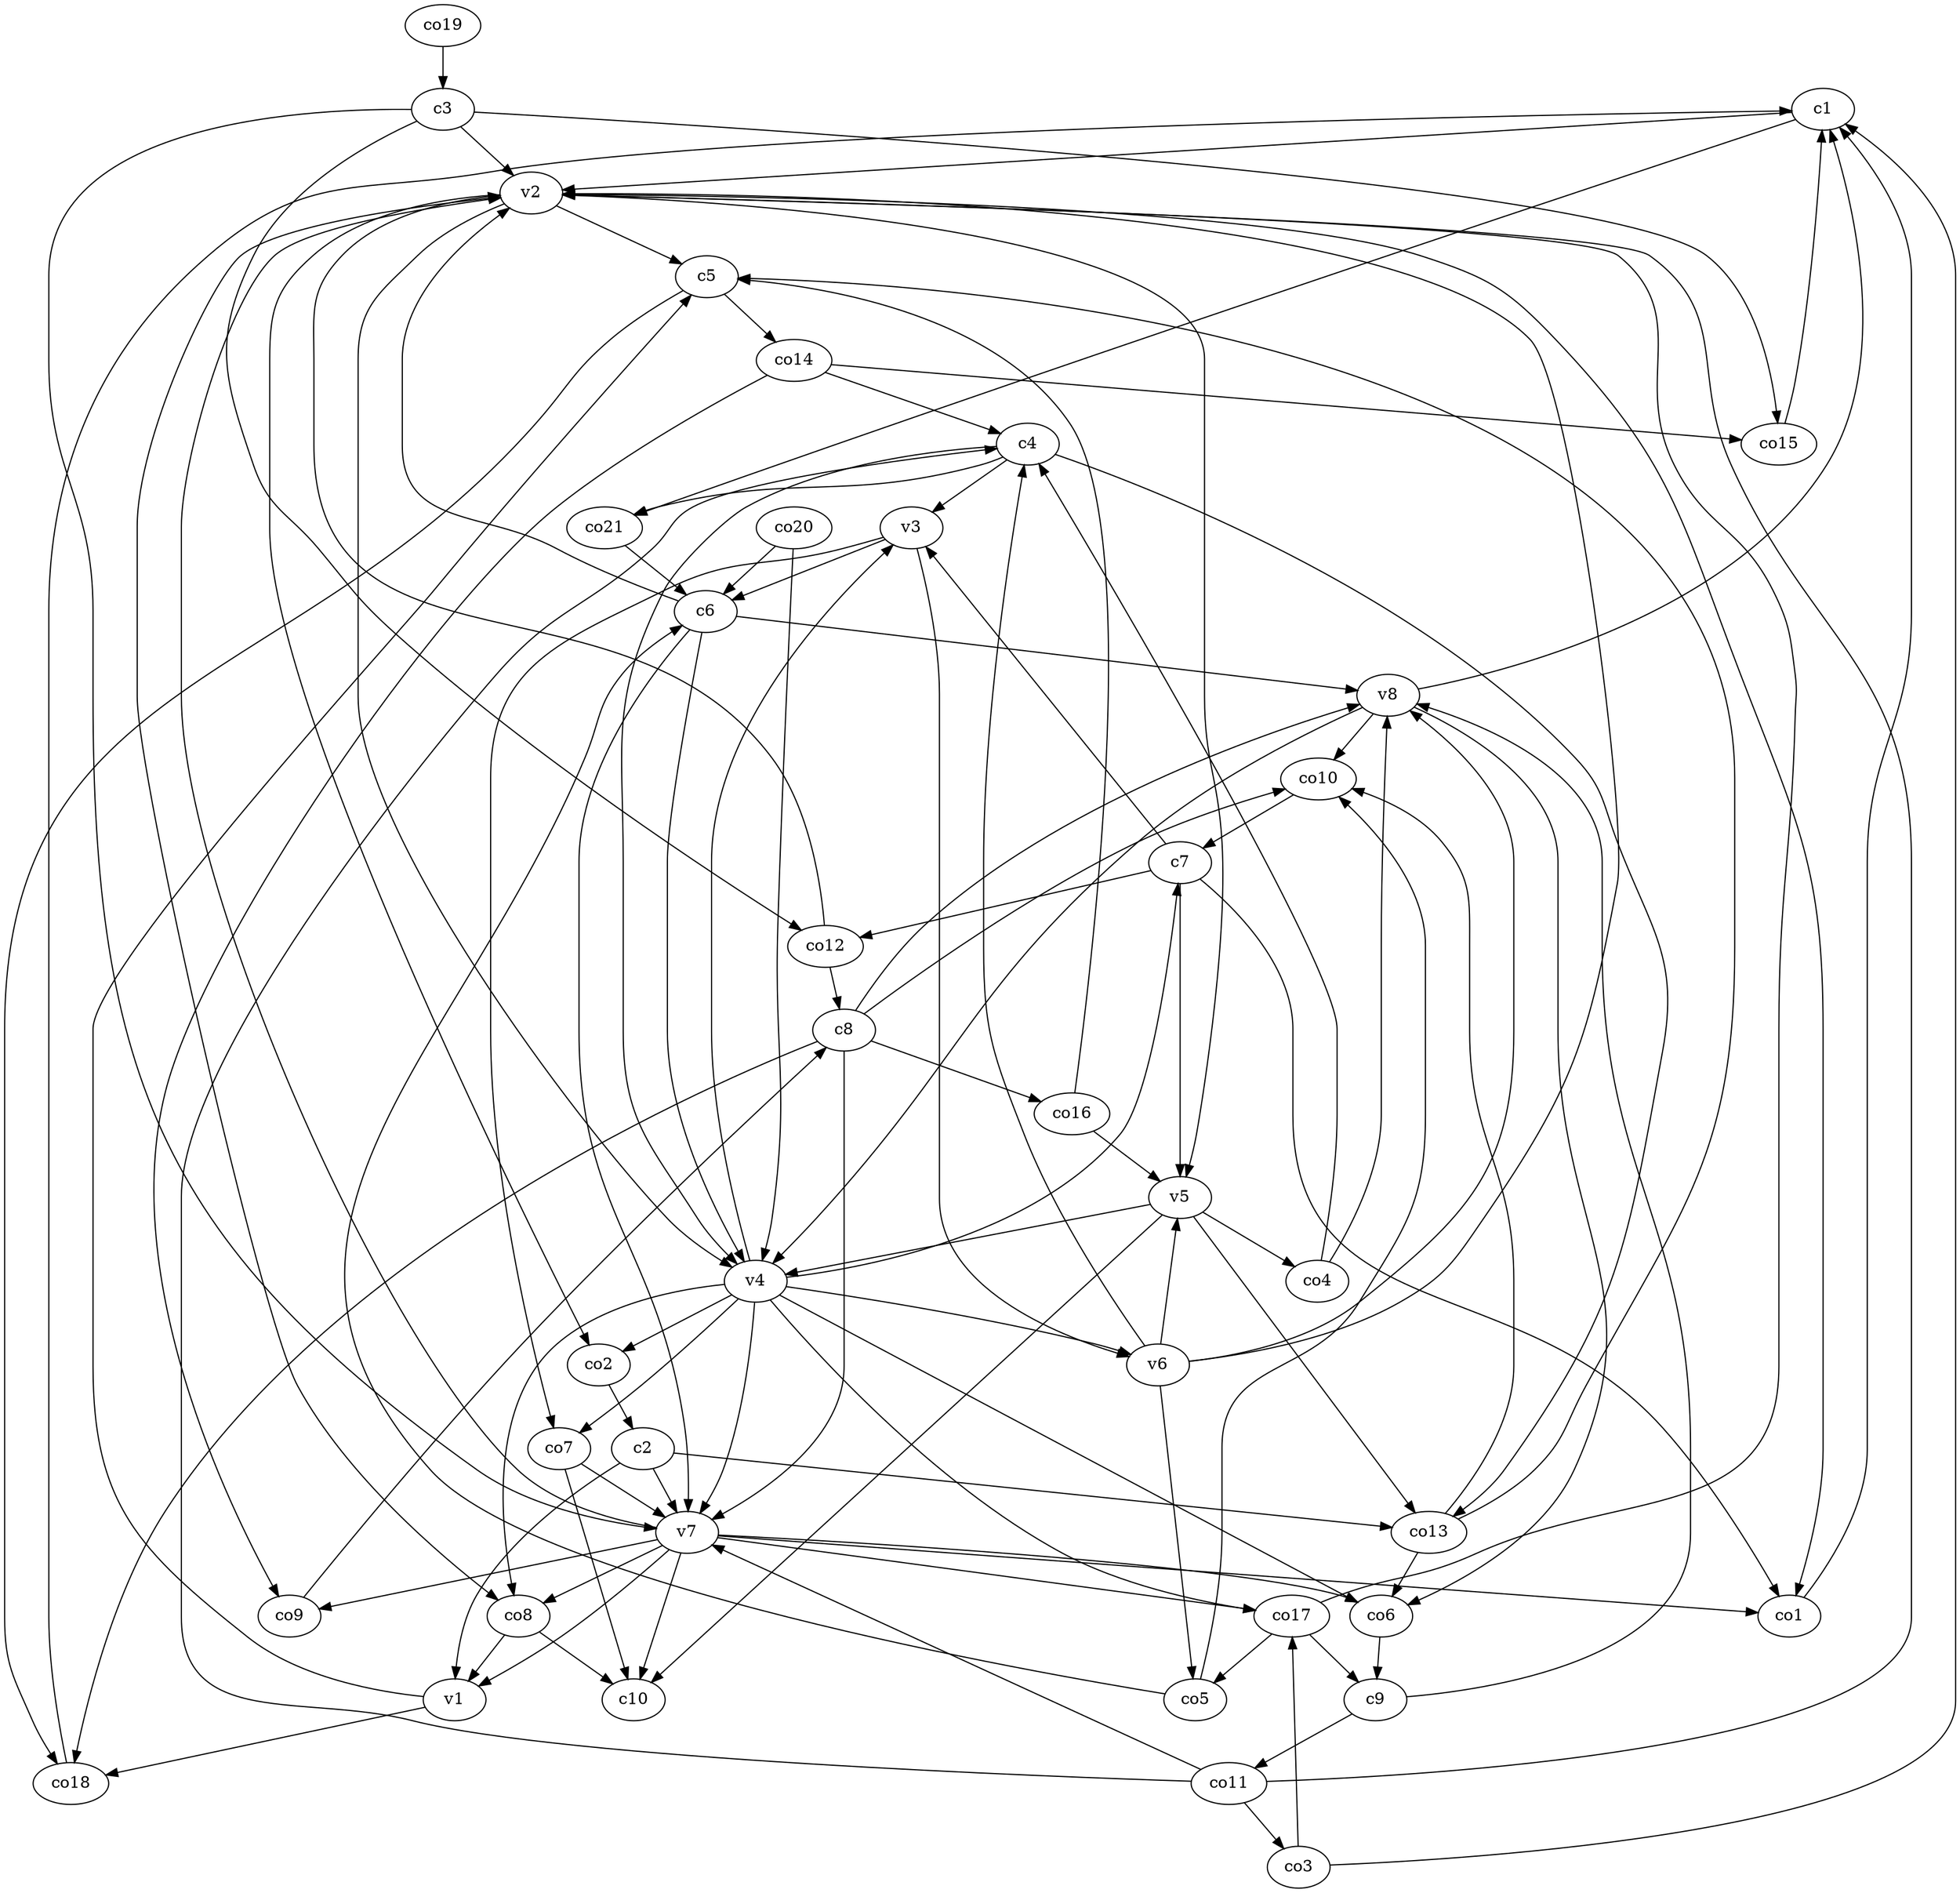 strict digraph  {
c1;
c2;
c3;
c4;
c5;
c6;
c7;
c8;
c9;
c10;
v1;
v2;
v3;
v4;
v5;
v6;
v7;
v8;
co1;
co2;
co3;
co4;
co5;
co6;
co7;
co8;
co9;
co10;
co11;
co12;
co13;
co14;
co15;
co16;
co17;
co18;
co19;
co20;
co21;
c1 -> co21  [weight=1];
c1 -> v2  [weight=1];
c2 -> co13  [weight=1];
c2 -> v1  [weight=1];
c2 -> v7  [weight=1];
c3 -> v7  [weight=1];
c3 -> co15  [weight=1];
c3 -> v2  [weight=1];
c3 -> co12  [weight=1];
c4 -> co13  [weight=1];
c4 -> co21  [weight=1];
c4 -> v3  [weight=1];
c4 -> v4  [weight=1];
c5 -> co14  [weight=1];
c5 -> co18  [weight=1];
c6 -> v7  [weight=1];
c6 -> v2  [weight=1];
c6 -> v8  [weight=1];
c6 -> v4  [weight=1];
c7 -> co12  [weight=1];
c7 -> v5  [weight=1];
c7 -> co1  [weight=1];
c7 -> v3  [weight=1];
c8 -> co16  [weight=1];
c8 -> co10  [weight=1];
c8 -> v7  [weight=1];
c8 -> v8  [weight=1];
c8 -> co18  [weight=1];
c9 -> v8  [weight=1];
c9 -> co11  [weight=1];
v1 -> c5  [weight=1];
v1 -> co18  [weight=1];
v2 -> c5  [weight=1];
v2 -> co2  [weight=1];
v2 -> co1  [weight=1];
v2 -> co8  [weight=1];
v2 -> v5  [weight=1];
v2 -> v4  [weight=1];
v3 -> c6  [weight=1];
v3 -> co7  [weight=1];
v3 -> v6  [weight=1];
v4 -> c7  [weight=1];
v4 -> co17  [weight=1];
v4 -> co6  [weight=1];
v4 -> co2  [weight=1];
v4 -> co7  [weight=1];
v4 -> co8  [weight=1];
v4 -> v7  [weight=1];
v4 -> v6  [weight=1];
v4 -> v3  [weight=1];
v5 -> c10  [weight=1];
v5 -> co13  [weight=1];
v5 -> co4  [weight=1];
v5 -> v4  [weight=1];
v6 -> c4  [weight=1];
v6 -> v5  [weight=1];
v6 -> co5  [weight=1];
v6 -> v8  [weight=1];
v6 -> v2  [weight=1];
v7 -> c10  [weight=1];
v7 -> co17  [weight=1];
v7 -> co8  [weight=1];
v7 -> v1  [weight=1];
v7 -> co1  [weight=1];
v7 -> co9  [weight=1];
v7 -> co6  [weight=1];
v7 -> v2  [weight=1];
v8 -> c1  [weight=1];
v8 -> co10  [weight=1];
v8 -> co6  [weight=1];
v8 -> v4  [weight=1];
co1 -> c1  [weight=1];
co2 -> c2  [weight=1];
co3 -> c1  [weight=1];
co3 -> co17  [weight=1];
co4 -> c4  [weight=1];
co4 -> v8  [weight=1];
co5 -> c6  [weight=1];
co5 -> co10  [weight=1];
co6 -> c9  [weight=1];
co7 -> c10  [weight=1];
co7 -> v7  [weight=1];
co8 -> c10  [weight=1];
co8 -> v1  [weight=1];
co9 -> c8  [weight=1];
co10 -> c7  [weight=1];
co11 -> c4  [weight=1];
co11 -> co3  [weight=1];
co11 -> v7  [weight=1];
co11 -> v2  [weight=1];
co12 -> c8  [weight=1];
co12 -> v2  [weight=1];
co13 -> c5  [weight=1];
co13 -> co10  [weight=1];
co13 -> co6  [weight=1];
co14 -> c4  [weight=1];
co14 -> co15  [weight=1];
co14 -> co9  [weight=1];
co15 -> c1  [weight=1];
co16 -> c5  [weight=1];
co16 -> v5  [weight=1];
co17 -> c9  [weight=1];
co17 -> co5  [weight=1];
co17 -> v2  [weight=1];
co18 -> c1  [weight=1];
co19 -> c3  [weight=1];
co20 -> c6  [weight=1];
co20 -> v4  [weight=1];
co21 -> c6  [weight=1];
}
